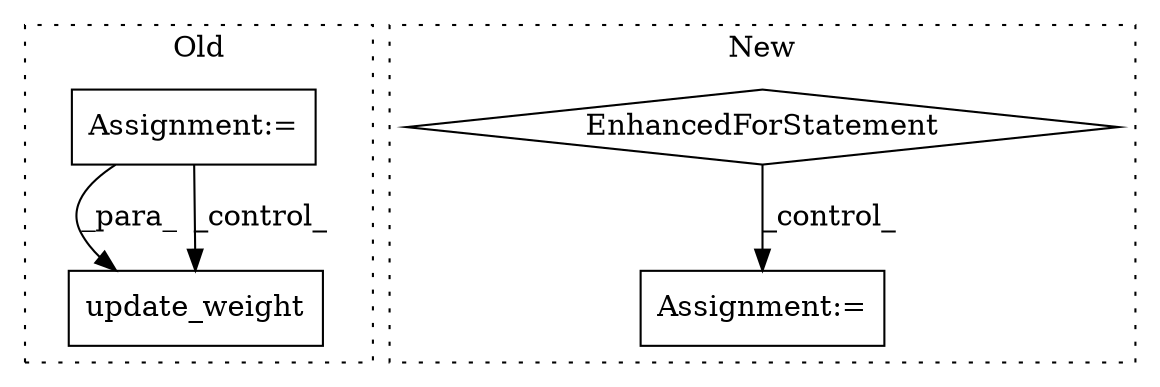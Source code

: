 digraph G {
subgraph cluster0 {
1 [label="update_weight" a="32" s="2600,2628" l="14,1" shape="box"];
3 [label="Assignment:=" a="7" s="2470,2572" l="77,2" shape="box"];
label = "Old";
style="dotted";
}
subgraph cluster1 {
2 [label="EnhancedForStatement" a="70" s="2306,2380" l="53,2" shape="diamond"];
4 [label="Assignment:=" a="7" s="2390,2476" l="69,2" shape="box"];
label = "New";
style="dotted";
}
2 -> 4 [label="_control_"];
3 -> 1 [label="_para_"];
3 -> 1 [label="_control_"];
}
